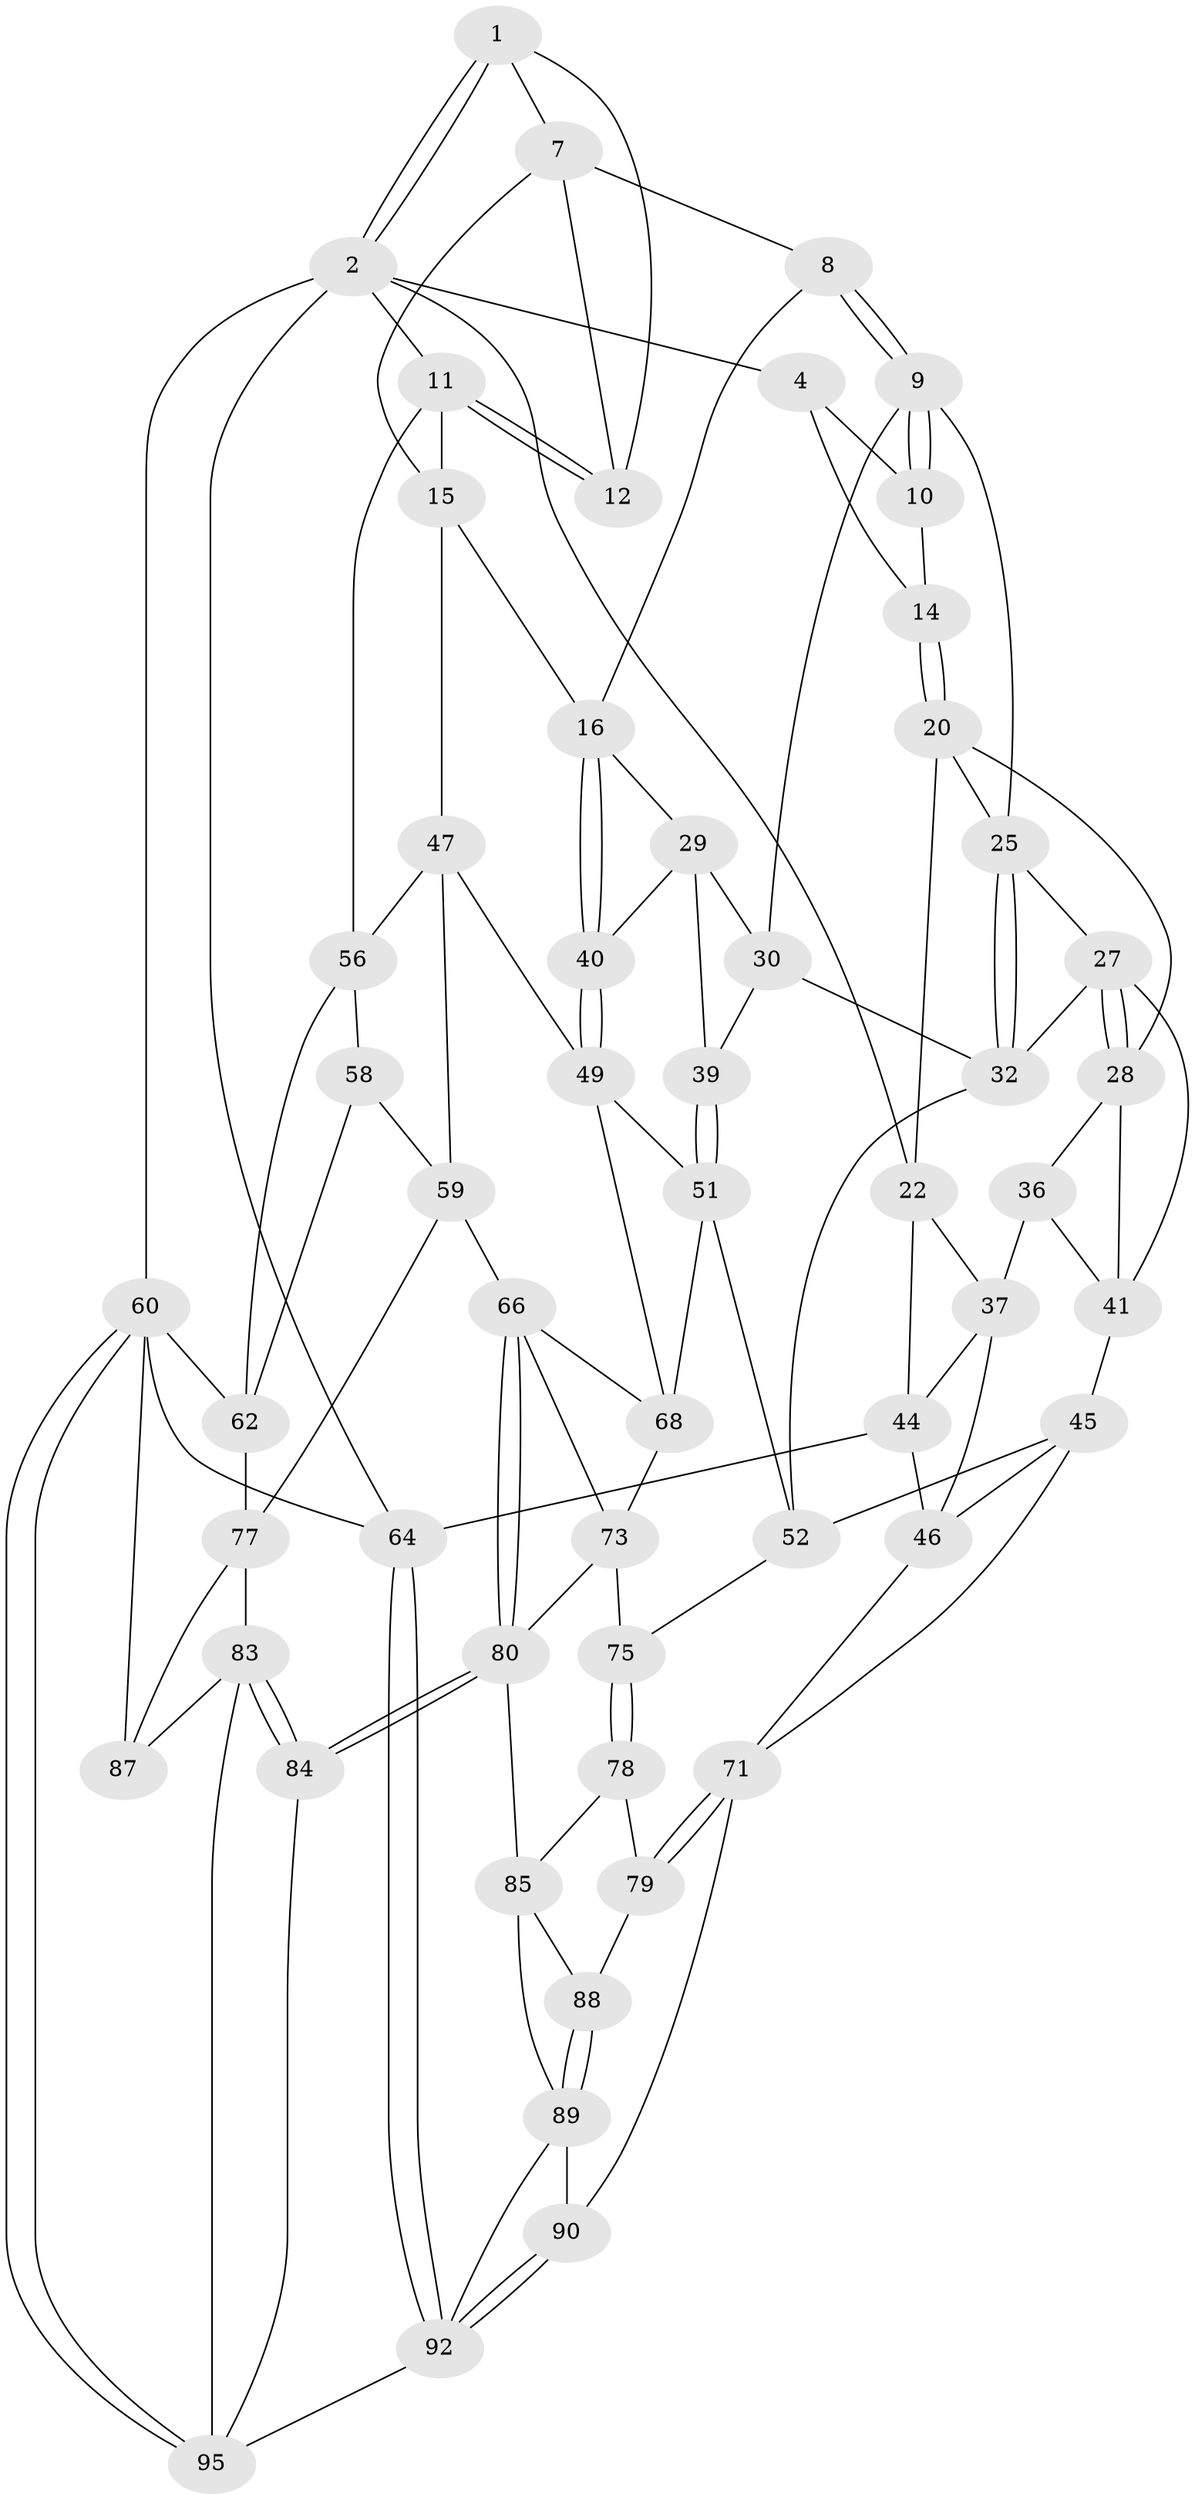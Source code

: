// Generated by graph-tools (version 1.1) at 2025/24/03/03/25 07:24:37]
// undirected, 56 vertices, 124 edges
graph export_dot {
graph [start="1"]
  node [color=gray90,style=filled];
  1 [pos="+0.7912485357526639+0",super="+6"];
  2 [pos="+1+0",super="+3"];
  4 [pos="+0.0074784557581035185+0",super="+5"];
  7 [pos="+0.7247739659915629+0",super="+13"];
  8 [pos="+0.6768279294691306+0.06291694974066664"];
  9 [pos="+0.522486458816454+0.1627687493810909",super="+24"];
  10 [pos="+0.4833988971631949+0.10461335611258886"];
  11 [pos="+1+0.13628596118452788",super="+18"];
  12 [pos="+0.8889985060266931+0.13870217361034257"];
  14 [pos="+0.09472390725929737+0"];
  15 [pos="+0.8609061689910246+0.30756568962843844",super="+19"];
  16 [pos="+0.8534581127706153+0.30775259583467657",super="+17"];
  20 [pos="+0.11502249724989468+0",super="+21"];
  22 [pos="+0.006331134522928829+0.32188983582955677",super="+23"];
  25 [pos="+0.4590635117373571+0.20713910039229724",super="+26"];
  27 [pos="+0.2696341201797054+0.30287476457486584",super="+34"];
  28 [pos="+0.1540695086961782+0.26574064748457765",super="+35"];
  29 [pos="+0.6348665102013953+0.2863980339652823",super="+38"];
  30 [pos="+0.5219097368989689+0.16624279578927245",super="+31"];
  32 [pos="+0.4049285847256067+0.3583261772090358",super="+33"];
  36 [pos="+0.09699996049747903+0.3343729769315737"];
  37 [pos="+0.04718844528584419+0.3465608227110263",super="+43"];
  39 [pos="+0.5839597483173301+0.43236329825530256"];
  40 [pos="+0.6958484767845827+0.38573228658054204"];
  41 [pos="+0.22435748531658528+0.41899760844808315",super="+42"];
  44 [pos="+0+0.5412480312885778",super="+63"];
  45 [pos="+0.1752507822133233+0.49639872042162597",super="+53"];
  46 [pos="+0.1543890964853965+0.4998460462831825",super="+70"];
  47 [pos="+0.8803533152237736+0.40312771683944787",super="+48"];
  49 [pos="+0.7713413451868405+0.5175079845966852",super="+50"];
  51 [pos="+0.580738136261149+0.4645770149840238",super="+54"];
  52 [pos="+0.39065815082304184+0.515911103323094",super="+55"];
  56 [pos="+0.9353555458848368+0.46866721746709494",super="+57"];
  58 [pos="+0.8673859235063133+0.5954153844551181"];
  59 [pos="+0.8602602787879127+0.5924335006418746",super="+65"];
  60 [pos="+1+1",super="+61"];
  62 [pos="+1+0.7196379307544513",super="+76"];
  64 [pos="+0+1"];
  66 [pos="+0.7212367422102495+0.6655254948722559",super="+67"];
  68 [pos="+0.7098024656767177+0.5863309708625093",super="+69"];
  71 [pos="+0.2638398435676174+0.676965826338034",super="+72"];
  73 [pos="+0.6513736911375342+0.6384882853890338",super="+74"];
  75 [pos="+0.48688686211925103+0.6228949512131848"];
  77 [pos="+0.8263875673875389+0.7282420957143314",super="+82"];
  78 [pos="+0.46803747320451566+0.647325432965666"];
  79 [pos="+0.2822729779929411+0.6783724266729784"];
  80 [pos="+0.6684564070089054+0.8060308405698564",super="+81"];
  83 [pos="+0.7159256653384254+0.8201714471117254",super="+94"];
  84 [pos="+0.6748777412804624+0.8147552412246059"];
  85 [pos="+0.4730044208756951+0.8256921557590744",super="+86"];
  87 [pos="+0.9521135458721464+0.8861964167533891"];
  88 [pos="+0.3688052242817034+0.7423588882142464"];
  89 [pos="+0.36905440728005895+0.8323382418157965",super="+91"];
  90 [pos="+0.23238067339008003+0.7525019844387926"];
  92 [pos="+0.11940359637293645+1",super="+93"];
  95 [pos="+1+1",super="+96"];
  1 -- 2;
  1 -- 2;
  1 -- 12;
  1 -- 7;
  2 -- 11;
  2 -- 60;
  2 -- 64;
  2 -- 4;
  2 -- 22;
  4 -- 14;
  4 -- 10;
  7 -- 8;
  7 -- 12;
  7 -- 15;
  8 -- 9;
  8 -- 9;
  8 -- 16;
  9 -- 10;
  9 -- 10;
  9 -- 25;
  9 -- 30;
  10 -- 14;
  11 -- 12;
  11 -- 12;
  11 -- 56;
  11 -- 15;
  14 -- 20;
  14 -- 20;
  15 -- 16;
  15 -- 47;
  16 -- 40;
  16 -- 40;
  16 -- 29;
  20 -- 28;
  20 -- 22;
  20 -- 25;
  22 -- 37;
  22 -- 44;
  25 -- 32;
  25 -- 32;
  25 -- 27;
  27 -- 28;
  27 -- 28;
  27 -- 41;
  27 -- 32;
  28 -- 41;
  28 -- 36;
  29 -- 30;
  29 -- 40;
  29 -- 39;
  30 -- 32;
  30 -- 39;
  32 -- 52;
  36 -- 37;
  36 -- 41;
  37 -- 44;
  37 -- 46;
  39 -- 51;
  39 -- 51;
  40 -- 49;
  40 -- 49;
  41 -- 45;
  44 -- 64;
  44 -- 46;
  45 -- 46;
  45 -- 52;
  45 -- 71;
  46 -- 71;
  47 -- 56;
  47 -- 49;
  47 -- 59;
  49 -- 51;
  49 -- 68;
  51 -- 52;
  51 -- 68;
  52 -- 75;
  56 -- 58;
  56 -- 62;
  58 -- 59;
  58 -- 62;
  59 -- 66;
  59 -- 77;
  60 -- 95;
  60 -- 95;
  60 -- 64;
  60 -- 62;
  60 -- 87;
  62 -- 77;
  64 -- 92;
  64 -- 92;
  66 -- 80;
  66 -- 80;
  66 -- 73;
  66 -- 68;
  68 -- 73;
  71 -- 79;
  71 -- 79;
  71 -- 90;
  73 -- 75;
  73 -- 80;
  75 -- 78;
  75 -- 78;
  77 -- 83;
  77 -- 87;
  78 -- 79;
  78 -- 85;
  79 -- 88;
  80 -- 84;
  80 -- 84;
  80 -- 85;
  83 -- 84;
  83 -- 84;
  83 -- 95;
  83 -- 87;
  84 -- 95;
  85 -- 89;
  85 -- 88;
  88 -- 89;
  88 -- 89;
  89 -- 90;
  89 -- 92;
  90 -- 92;
  90 -- 92;
  92 -- 95;
}

